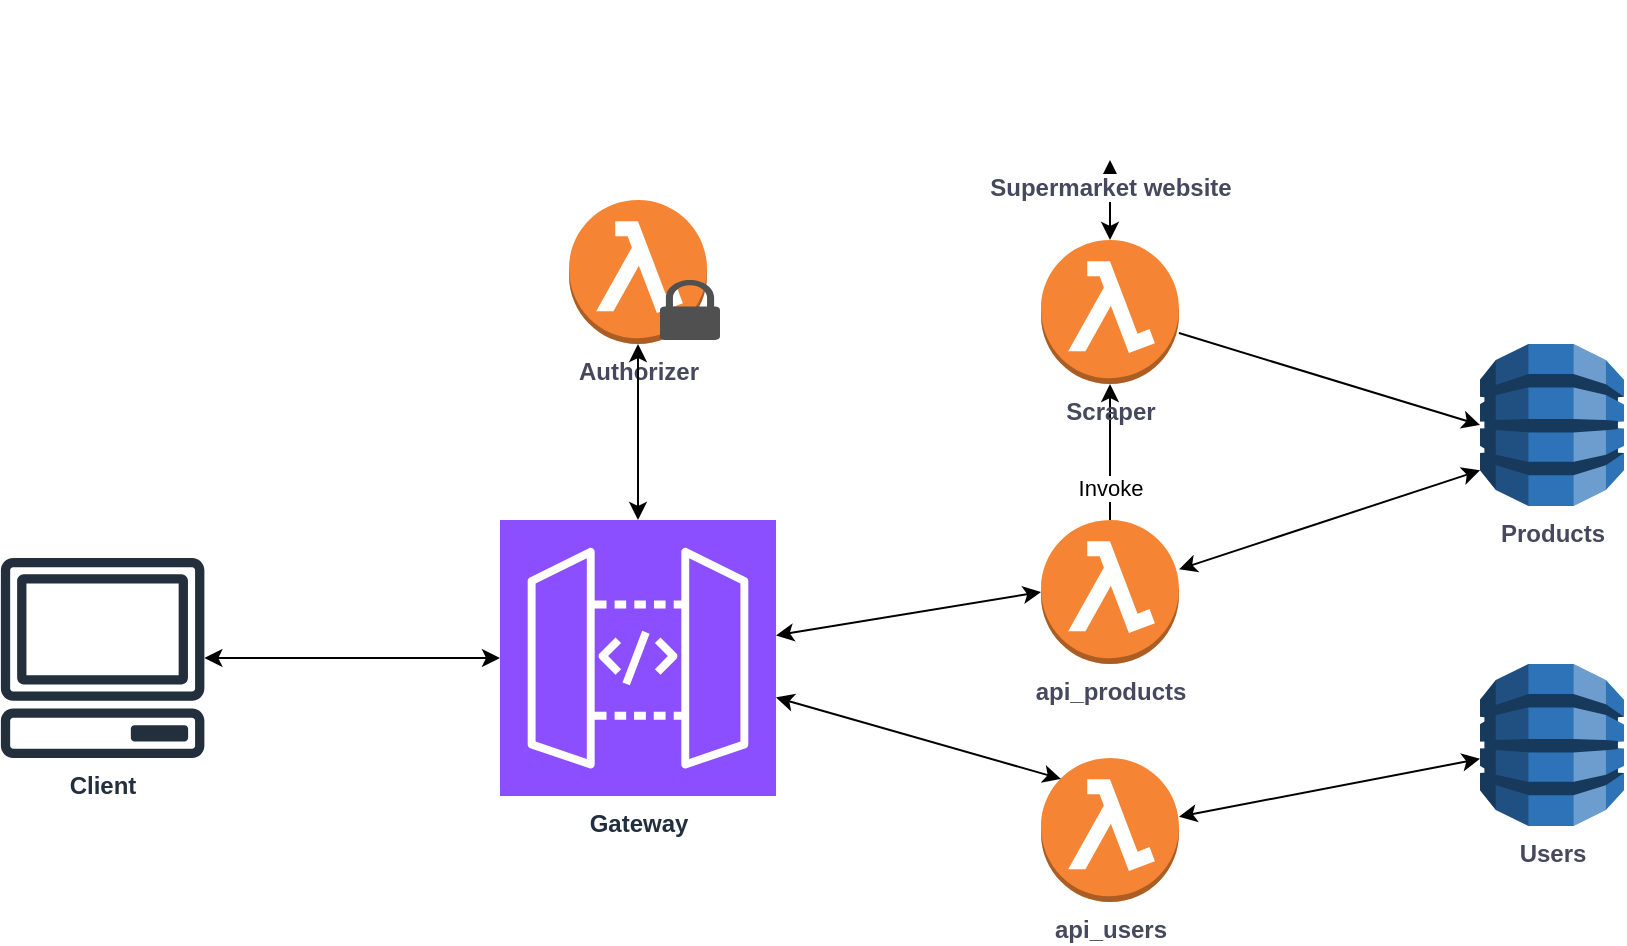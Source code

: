 <mxfile version="24.7.7">
  <diagram name="Página-1" id="Ru2hXGV1R4VPlF3D0_6N">
    <mxGraphModel dx="1885" dy="1651" grid="1" gridSize="10" guides="1" tooltips="1" connect="1" arrows="1" fold="1" page="1" pageScale="1" pageWidth="850" pageHeight="1100" math="0" shadow="0">
      <root>
        <mxCell id="0" />
        <mxCell id="1" parent="0" />
        <mxCell id="yVrEwRubiKl9XHpEtGzG-1" value="&lt;b&gt;Gateway&lt;/b&gt;" style="sketch=0;points=[[0,0,0],[0.25,0,0],[0.5,0,0],[0.75,0,0],[1,0,0],[0,1,0],[0.25,1,0],[0.5,1,0],[0.75,1,0],[1,1,0],[0,0.25,0],[0,0.5,0],[0,0.75,0],[1,0.25,0],[1,0.5,0],[1,0.75,0]];outlineConnect=0;fontColor=#232F3E;fillColor=#8C4FFF;strokeColor=#ffffff;dashed=0;verticalLabelPosition=bottom;verticalAlign=top;align=center;html=1;fontSize=12;fontStyle=0;aspect=fixed;shape=mxgraph.aws4.resourceIcon;resIcon=mxgraph.aws4.api_gateway;" parent="1" vertex="1">
          <mxGeometry x="50" y="130" width="138" height="138" as="geometry" />
        </mxCell>
        <mxCell id="TtwTgZebRwyU_6TJOqKJ-11" style="edgeStyle=orthogonalEdgeStyle;rounded=0;orthogonalLoop=1;jettySize=auto;html=1;" edge="1" parent="1" source="yVrEwRubiKl9XHpEtGzG-2" target="yVrEwRubiKl9XHpEtGzG-3">
          <mxGeometry relative="1" as="geometry" />
        </mxCell>
        <mxCell id="TtwTgZebRwyU_6TJOqKJ-19" value="Invoke" style="edgeLabel;html=1;align=center;verticalAlign=middle;resizable=0;points=[];" vertex="1" connectable="0" parent="TtwTgZebRwyU_6TJOqKJ-11">
          <mxGeometry x="-0.08" y="1" relative="1" as="geometry">
            <mxPoint x="1" y="15" as="offset" />
          </mxGeometry>
        </mxCell>
        <mxCell id="yVrEwRubiKl9XHpEtGzG-2" value="&lt;b&gt;api_products&lt;/b&gt;" style="outlineConnect=0;dashed=0;verticalLabelPosition=bottom;verticalAlign=top;align=center;html=1;shape=mxgraph.aws3.lambda_function;fillColor=#F58534;gradientColor=none;strokeColor=#788AA3;fontColor=#46495D;" parent="1" vertex="1">
          <mxGeometry x="320.5" y="130" width="69" height="72" as="geometry" />
        </mxCell>
        <mxCell id="TtwTgZebRwyU_6TJOqKJ-10" style="edgeStyle=orthogonalEdgeStyle;rounded=0;orthogonalLoop=1;jettySize=auto;html=1;entryX=0.5;entryY=1;entryDx=0;entryDy=0;startArrow=classic;startFill=1;" edge="1" parent="1" source="yVrEwRubiKl9XHpEtGzG-3" target="yVrEwRubiKl9XHpEtGzG-20">
          <mxGeometry relative="1" as="geometry" />
        </mxCell>
        <mxCell id="yVrEwRubiKl9XHpEtGzG-3" value="&lt;b&gt;Scraper&lt;/b&gt;" style="outlineConnect=0;dashed=0;verticalLabelPosition=bottom;verticalAlign=top;align=center;html=1;shape=mxgraph.aws3.lambda_function;fillColor=#F58534;gradientColor=none;strokeColor=#788AA3;fontColor=#46495D;" parent="1" vertex="1">
          <mxGeometry x="320.5" y="-10" width="69" height="72" as="geometry" />
        </mxCell>
        <mxCell id="yVrEwRubiKl9XHpEtGzG-12" value="&lt;b&gt;Products&lt;/b&gt;" style="outlineConnect=0;dashed=0;verticalLabelPosition=bottom;verticalAlign=top;align=center;html=1;shape=mxgraph.aws3.dynamo_db;fillColor=#2E73B8;gradientColor=none;strokeColor=#788AA3;fontColor=#46495D;" parent="1" vertex="1">
          <mxGeometry x="540" y="42" width="72" height="81" as="geometry" />
        </mxCell>
        <mxCell id="yVrEwRubiKl9XHpEtGzG-20" value="&lt;b&gt;Supermarket website&lt;/b&gt;" style="shape=image;html=1;verticalAlign=top;verticalLabelPosition=bottom;labelBackgroundColor=#ffffff;imageAspect=0;aspect=fixed;image=https://cdn1.iconfinder.com/data/icons/social-media-vol-3/24/_wordpress-128.png;strokeColor=#788AA3;fontColor=#46495D;fillColor=#B2C9AB;" parent="1" vertex="1">
          <mxGeometry x="315" y="-130" width="80" height="80" as="geometry" />
        </mxCell>
        <mxCell id="yVrEwRubiKl9XHpEtGzG-33" value="&lt;b&gt;Client&lt;/b&gt;" style="sketch=0;outlineConnect=0;fontColor=#232F3E;gradientColor=none;fillColor=#232F3D;strokeColor=none;dashed=0;verticalLabelPosition=bottom;verticalAlign=top;align=center;html=1;fontSize=12;fontStyle=0;aspect=fixed;pointerEvents=1;shape=mxgraph.aws4.client;" parent="1" vertex="1">
          <mxGeometry x="-200" y="149" width="102.63" height="100" as="geometry" />
        </mxCell>
        <mxCell id="TtwTgZebRwyU_6TJOqKJ-1" value="&lt;b&gt;Users&lt;/b&gt;" style="outlineConnect=0;dashed=0;verticalLabelPosition=bottom;verticalAlign=top;align=center;html=1;shape=mxgraph.aws3.dynamo_db;fillColor=#2E73B8;gradientColor=none;strokeColor=#788AA3;fontColor=#46495D;" vertex="1" parent="1">
          <mxGeometry x="540" y="202" width="72" height="81" as="geometry" />
        </mxCell>
        <mxCell id="TtwTgZebRwyU_6TJOqKJ-13" style="rounded=0;orthogonalLoop=1;jettySize=auto;html=1;startArrow=classic;startFill=1;" edge="1" parent="1" source="TtwTgZebRwyU_6TJOqKJ-2" target="TtwTgZebRwyU_6TJOqKJ-1">
          <mxGeometry relative="1" as="geometry" />
        </mxCell>
        <mxCell id="TtwTgZebRwyU_6TJOqKJ-2" value="&lt;b&gt;api_users&lt;/b&gt;" style="outlineConnect=0;dashed=0;verticalLabelPosition=bottom;verticalAlign=top;align=center;html=1;shape=mxgraph.aws3.lambda_function;fillColor=#F58534;gradientColor=none;strokeColor=#788AA3;fontColor=#46495D;" vertex="1" parent="1">
          <mxGeometry x="320.5" y="249" width="69" height="72" as="geometry" />
        </mxCell>
        <mxCell id="TtwTgZebRwyU_6TJOqKJ-3" value="&lt;b&gt;Authorizer&lt;/b&gt;" style="outlineConnect=0;dashed=0;verticalLabelPosition=bottom;verticalAlign=top;align=center;html=1;shape=mxgraph.aws3.lambda_function;fillColor=#F58534;gradientColor=none;strokeColor=#788AA3;fontColor=#46495D;" vertex="1" parent="1">
          <mxGeometry x="84.5" y="-30" width="69" height="72" as="geometry" />
        </mxCell>
        <mxCell id="TtwTgZebRwyU_6TJOqKJ-4" style="edgeStyle=orthogonalEdgeStyle;rounded=0;orthogonalLoop=1;jettySize=auto;html=1;entryX=0.5;entryY=1;entryDx=0;entryDy=0;entryPerimeter=0;startArrow=classic;startFill=1;" edge="1" parent="1" source="yVrEwRubiKl9XHpEtGzG-1" target="TtwTgZebRwyU_6TJOqKJ-3">
          <mxGeometry relative="1" as="geometry" />
        </mxCell>
        <mxCell id="TtwTgZebRwyU_6TJOqKJ-5" style="rounded=0;orthogonalLoop=1;jettySize=auto;html=1;entryX=0;entryY=0.5;entryDx=0;entryDy=0;entryPerimeter=0;startArrow=classic;startFill=1;" edge="1" parent="1" source="yVrEwRubiKl9XHpEtGzG-1" target="yVrEwRubiKl9XHpEtGzG-2">
          <mxGeometry relative="1" as="geometry" />
        </mxCell>
        <mxCell id="TtwTgZebRwyU_6TJOqKJ-7" style="rounded=0;orthogonalLoop=1;jettySize=auto;html=1;entryX=0.145;entryY=0.145;entryDx=0;entryDy=0;entryPerimeter=0;startArrow=classic;startFill=1;" edge="1" parent="1" source="yVrEwRubiKl9XHpEtGzG-1" target="TtwTgZebRwyU_6TJOqKJ-2">
          <mxGeometry relative="1" as="geometry" />
        </mxCell>
        <mxCell id="TtwTgZebRwyU_6TJOqKJ-8" style="rounded=0;orthogonalLoop=1;jettySize=auto;html=1;entryX=0;entryY=0.78;entryDx=0;entryDy=0;entryPerimeter=0;startArrow=classic;startFill=1;" edge="1" parent="1" source="yVrEwRubiKl9XHpEtGzG-2" target="yVrEwRubiKl9XHpEtGzG-12">
          <mxGeometry relative="1" as="geometry" />
        </mxCell>
        <mxCell id="TtwTgZebRwyU_6TJOqKJ-12" style="rounded=0;orthogonalLoop=1;jettySize=auto;html=1;entryX=0;entryY=0.5;entryDx=0;entryDy=0;entryPerimeter=0;" edge="1" parent="1" source="yVrEwRubiKl9XHpEtGzG-3" target="yVrEwRubiKl9XHpEtGzG-12">
          <mxGeometry relative="1" as="geometry" />
        </mxCell>
        <mxCell id="TtwTgZebRwyU_6TJOqKJ-14" style="edgeStyle=orthogonalEdgeStyle;rounded=0;orthogonalLoop=1;jettySize=auto;html=1;entryX=0;entryY=0.5;entryDx=0;entryDy=0;entryPerimeter=0;startArrow=classic;startFill=1;" edge="1" parent="1" source="yVrEwRubiKl9XHpEtGzG-33" target="yVrEwRubiKl9XHpEtGzG-1">
          <mxGeometry relative="1" as="geometry" />
        </mxCell>
        <mxCell id="TtwTgZebRwyU_6TJOqKJ-21" value="" style="sketch=0;pointerEvents=1;shadow=0;dashed=0;html=1;strokeColor=none;fillColor=#505050;labelPosition=center;verticalLabelPosition=bottom;verticalAlign=top;outlineConnect=0;align=center;shape=mxgraph.office.security.lock_protected;" vertex="1" parent="1">
          <mxGeometry x="130" y="10" width="30" height="30" as="geometry" />
        </mxCell>
      </root>
    </mxGraphModel>
  </diagram>
</mxfile>
